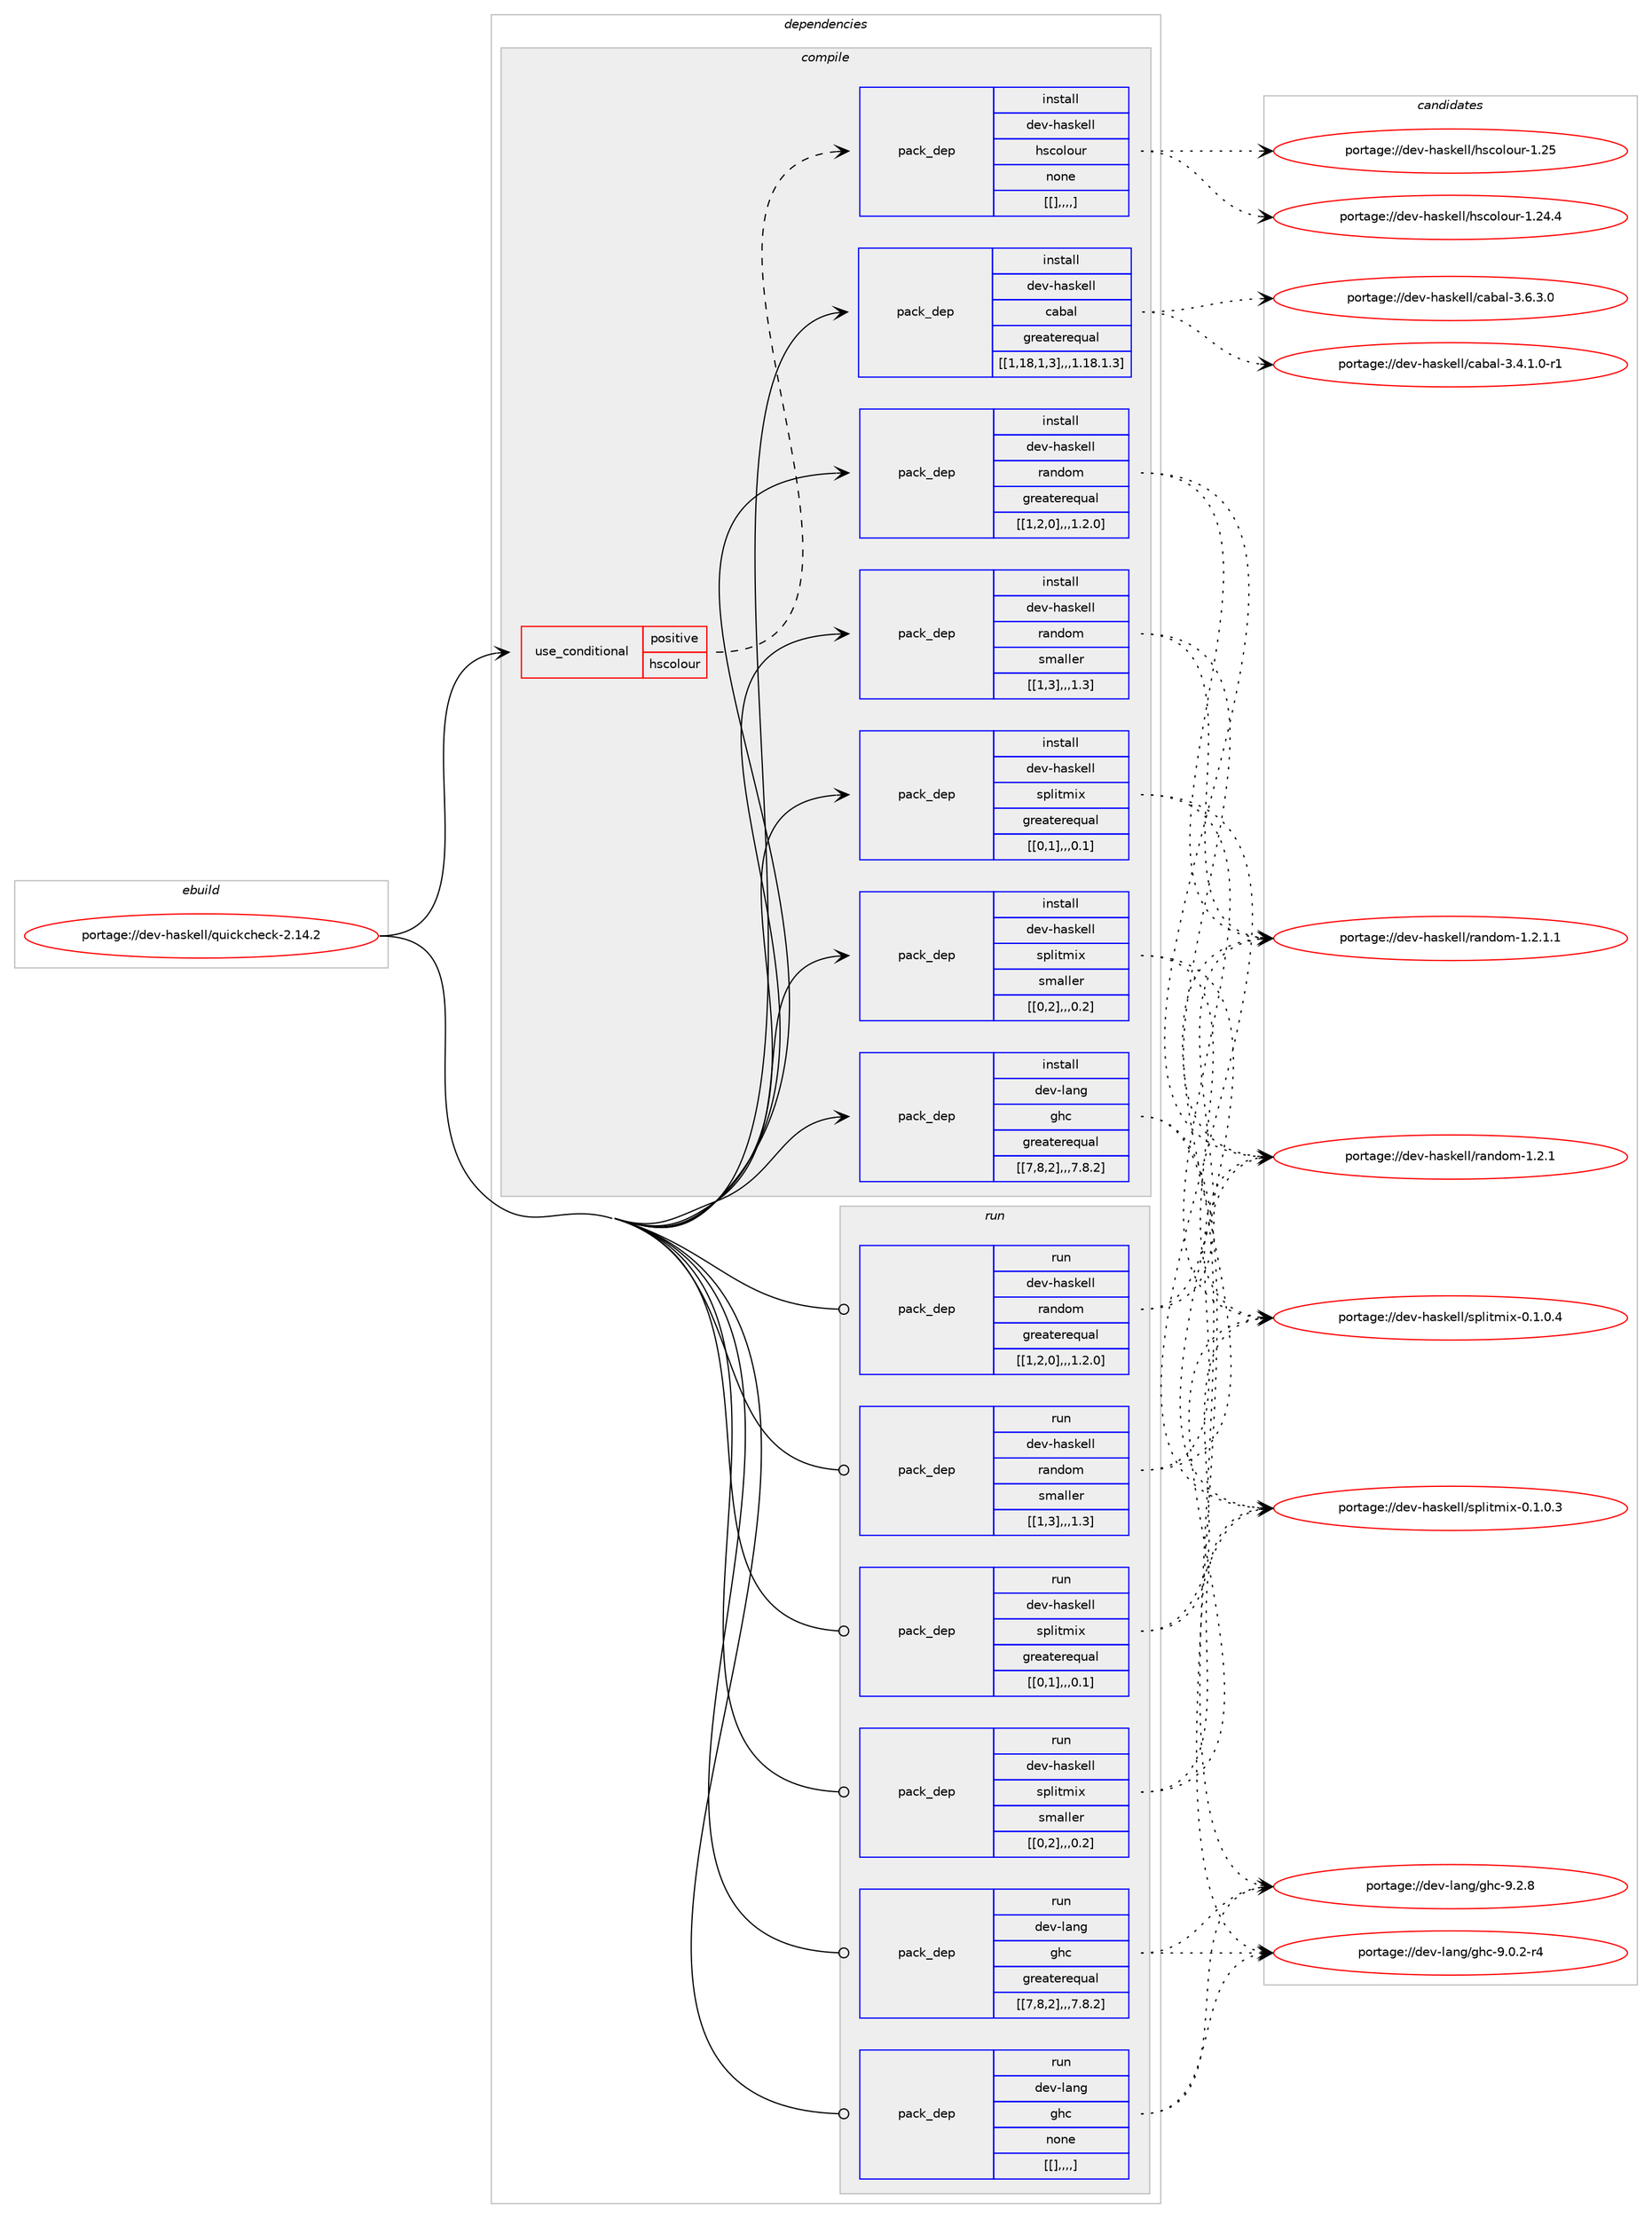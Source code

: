 digraph prolog {

# *************
# Graph options
# *************

newrank=true;
concentrate=true;
compound=true;
graph [rankdir=LR,fontname=Helvetica,fontsize=10,ranksep=1.5];#, ranksep=2.5, nodesep=0.2];
edge  [arrowhead=vee];
node  [fontname=Helvetica,fontsize=10];

# **********
# The ebuild
# **********

subgraph cluster_leftcol {
color=gray;
label=<<i>ebuild</i>>;
id [label="portage://dev-haskell/quickcheck-2.14.2", color=red, width=4, href="../dev-haskell/quickcheck-2.14.2.svg"];
}

# ****************
# The dependencies
# ****************

subgraph cluster_midcol {
color=gray;
label=<<i>dependencies</i>>;
subgraph cluster_compile {
fillcolor="#eeeeee";
style=filled;
label=<<i>compile</i>>;
subgraph cond21292 {
dependency86895 [label=<<TABLE BORDER="0" CELLBORDER="1" CELLSPACING="0" CELLPADDING="4"><TR><TD ROWSPAN="3" CELLPADDING="10">use_conditional</TD></TR><TR><TD>positive</TD></TR><TR><TD>hscolour</TD></TR></TABLE>>, shape=none, color=red];
subgraph pack64596 {
dependency86896 [label=<<TABLE BORDER="0" CELLBORDER="1" CELLSPACING="0" CELLPADDING="4" WIDTH="220"><TR><TD ROWSPAN="6" CELLPADDING="30">pack_dep</TD></TR><TR><TD WIDTH="110">install</TD></TR><TR><TD>dev-haskell</TD></TR><TR><TD>hscolour</TD></TR><TR><TD>none</TD></TR><TR><TD>[[],,,,]</TD></TR></TABLE>>, shape=none, color=blue];
}
dependency86895:e -> dependency86896:w [weight=20,style="dashed",arrowhead="vee"];
}
id:e -> dependency86895:w [weight=20,style="solid",arrowhead="vee"];
subgraph pack64597 {
dependency86897 [label=<<TABLE BORDER="0" CELLBORDER="1" CELLSPACING="0" CELLPADDING="4" WIDTH="220"><TR><TD ROWSPAN="6" CELLPADDING="30">pack_dep</TD></TR><TR><TD WIDTH="110">install</TD></TR><TR><TD>dev-haskell</TD></TR><TR><TD>cabal</TD></TR><TR><TD>greaterequal</TD></TR><TR><TD>[[1,18,1,3],,,1.18.1.3]</TD></TR></TABLE>>, shape=none, color=blue];
}
id:e -> dependency86897:w [weight=20,style="solid",arrowhead="vee"];
subgraph pack64598 {
dependency86898 [label=<<TABLE BORDER="0" CELLBORDER="1" CELLSPACING="0" CELLPADDING="4" WIDTH="220"><TR><TD ROWSPAN="6" CELLPADDING="30">pack_dep</TD></TR><TR><TD WIDTH="110">install</TD></TR><TR><TD>dev-haskell</TD></TR><TR><TD>random</TD></TR><TR><TD>greaterequal</TD></TR><TR><TD>[[1,2,0],,,1.2.0]</TD></TR></TABLE>>, shape=none, color=blue];
}
id:e -> dependency86898:w [weight=20,style="solid",arrowhead="vee"];
subgraph pack64599 {
dependency86899 [label=<<TABLE BORDER="0" CELLBORDER="1" CELLSPACING="0" CELLPADDING="4" WIDTH="220"><TR><TD ROWSPAN="6" CELLPADDING="30">pack_dep</TD></TR><TR><TD WIDTH="110">install</TD></TR><TR><TD>dev-haskell</TD></TR><TR><TD>random</TD></TR><TR><TD>smaller</TD></TR><TR><TD>[[1,3],,,1.3]</TD></TR></TABLE>>, shape=none, color=blue];
}
id:e -> dependency86899:w [weight=20,style="solid",arrowhead="vee"];
subgraph pack64600 {
dependency86900 [label=<<TABLE BORDER="0" CELLBORDER="1" CELLSPACING="0" CELLPADDING="4" WIDTH="220"><TR><TD ROWSPAN="6" CELLPADDING="30">pack_dep</TD></TR><TR><TD WIDTH="110">install</TD></TR><TR><TD>dev-haskell</TD></TR><TR><TD>splitmix</TD></TR><TR><TD>greaterequal</TD></TR><TR><TD>[[0,1],,,0.1]</TD></TR></TABLE>>, shape=none, color=blue];
}
id:e -> dependency86900:w [weight=20,style="solid",arrowhead="vee"];
subgraph pack64601 {
dependency86901 [label=<<TABLE BORDER="0" CELLBORDER="1" CELLSPACING="0" CELLPADDING="4" WIDTH="220"><TR><TD ROWSPAN="6" CELLPADDING="30">pack_dep</TD></TR><TR><TD WIDTH="110">install</TD></TR><TR><TD>dev-haskell</TD></TR><TR><TD>splitmix</TD></TR><TR><TD>smaller</TD></TR><TR><TD>[[0,2],,,0.2]</TD></TR></TABLE>>, shape=none, color=blue];
}
id:e -> dependency86901:w [weight=20,style="solid",arrowhead="vee"];
subgraph pack64602 {
dependency86902 [label=<<TABLE BORDER="0" CELLBORDER="1" CELLSPACING="0" CELLPADDING="4" WIDTH="220"><TR><TD ROWSPAN="6" CELLPADDING="30">pack_dep</TD></TR><TR><TD WIDTH="110">install</TD></TR><TR><TD>dev-lang</TD></TR><TR><TD>ghc</TD></TR><TR><TD>greaterequal</TD></TR><TR><TD>[[7,8,2],,,7.8.2]</TD></TR></TABLE>>, shape=none, color=blue];
}
id:e -> dependency86902:w [weight=20,style="solid",arrowhead="vee"];
}
subgraph cluster_compileandrun {
fillcolor="#eeeeee";
style=filled;
label=<<i>compile and run</i>>;
}
subgraph cluster_run {
fillcolor="#eeeeee";
style=filled;
label=<<i>run</i>>;
subgraph pack64603 {
dependency86903 [label=<<TABLE BORDER="0" CELLBORDER="1" CELLSPACING="0" CELLPADDING="4" WIDTH="220"><TR><TD ROWSPAN="6" CELLPADDING="30">pack_dep</TD></TR><TR><TD WIDTH="110">run</TD></TR><TR><TD>dev-haskell</TD></TR><TR><TD>random</TD></TR><TR><TD>greaterequal</TD></TR><TR><TD>[[1,2,0],,,1.2.0]</TD></TR></TABLE>>, shape=none, color=blue];
}
id:e -> dependency86903:w [weight=20,style="solid",arrowhead="odot"];
subgraph pack64604 {
dependency86904 [label=<<TABLE BORDER="0" CELLBORDER="1" CELLSPACING="0" CELLPADDING="4" WIDTH="220"><TR><TD ROWSPAN="6" CELLPADDING="30">pack_dep</TD></TR><TR><TD WIDTH="110">run</TD></TR><TR><TD>dev-haskell</TD></TR><TR><TD>random</TD></TR><TR><TD>smaller</TD></TR><TR><TD>[[1,3],,,1.3]</TD></TR></TABLE>>, shape=none, color=blue];
}
id:e -> dependency86904:w [weight=20,style="solid",arrowhead="odot"];
subgraph pack64605 {
dependency86905 [label=<<TABLE BORDER="0" CELLBORDER="1" CELLSPACING="0" CELLPADDING="4" WIDTH="220"><TR><TD ROWSPAN="6" CELLPADDING="30">pack_dep</TD></TR><TR><TD WIDTH="110">run</TD></TR><TR><TD>dev-haskell</TD></TR><TR><TD>splitmix</TD></TR><TR><TD>greaterequal</TD></TR><TR><TD>[[0,1],,,0.1]</TD></TR></TABLE>>, shape=none, color=blue];
}
id:e -> dependency86905:w [weight=20,style="solid",arrowhead="odot"];
subgraph pack64606 {
dependency86906 [label=<<TABLE BORDER="0" CELLBORDER="1" CELLSPACING="0" CELLPADDING="4" WIDTH="220"><TR><TD ROWSPAN="6" CELLPADDING="30">pack_dep</TD></TR><TR><TD WIDTH="110">run</TD></TR><TR><TD>dev-haskell</TD></TR><TR><TD>splitmix</TD></TR><TR><TD>smaller</TD></TR><TR><TD>[[0,2],,,0.2]</TD></TR></TABLE>>, shape=none, color=blue];
}
id:e -> dependency86906:w [weight=20,style="solid",arrowhead="odot"];
subgraph pack64607 {
dependency86907 [label=<<TABLE BORDER="0" CELLBORDER="1" CELLSPACING="0" CELLPADDING="4" WIDTH="220"><TR><TD ROWSPAN="6" CELLPADDING="30">pack_dep</TD></TR><TR><TD WIDTH="110">run</TD></TR><TR><TD>dev-lang</TD></TR><TR><TD>ghc</TD></TR><TR><TD>greaterequal</TD></TR><TR><TD>[[7,8,2],,,7.8.2]</TD></TR></TABLE>>, shape=none, color=blue];
}
id:e -> dependency86907:w [weight=20,style="solid",arrowhead="odot"];
subgraph pack64608 {
dependency86908 [label=<<TABLE BORDER="0" CELLBORDER="1" CELLSPACING="0" CELLPADDING="4" WIDTH="220"><TR><TD ROWSPAN="6" CELLPADDING="30">pack_dep</TD></TR><TR><TD WIDTH="110">run</TD></TR><TR><TD>dev-lang</TD></TR><TR><TD>ghc</TD></TR><TR><TD>none</TD></TR><TR><TD>[[],,,,]</TD></TR></TABLE>>, shape=none, color=blue];
}
id:e -> dependency86908:w [weight=20,style="solid",arrowhead="odot"];
}
}

# **************
# The candidates
# **************

subgraph cluster_choices {
rank=same;
color=gray;
label=<<i>candidates</i>>;

subgraph choice64596 {
color=black;
nodesep=1;
choice100101118451049711510710110810847104115991111081111171144549465053 [label="portage://dev-haskell/hscolour-1.25", color=red, width=4,href="../dev-haskell/hscolour-1.25.svg"];
choice1001011184510497115107101108108471041159911110811111711445494650524652 [label="portage://dev-haskell/hscolour-1.24.4", color=red, width=4,href="../dev-haskell/hscolour-1.24.4.svg"];
dependency86896:e -> choice100101118451049711510710110810847104115991111081111171144549465053:w [style=dotted,weight="100"];
dependency86896:e -> choice1001011184510497115107101108108471041159911110811111711445494650524652:w [style=dotted,weight="100"];
}
subgraph choice64597 {
color=black;
nodesep=1;
choice100101118451049711510710110810847999798971084551465446514648 [label="portage://dev-haskell/cabal-3.6.3.0", color=red, width=4,href="../dev-haskell/cabal-3.6.3.0.svg"];
choice1001011184510497115107101108108479997989710845514652464946484511449 [label="portage://dev-haskell/cabal-3.4.1.0-r1", color=red, width=4,href="../dev-haskell/cabal-3.4.1.0-r1.svg"];
dependency86897:e -> choice100101118451049711510710110810847999798971084551465446514648:w [style=dotted,weight="100"];
dependency86897:e -> choice1001011184510497115107101108108479997989710845514652464946484511449:w [style=dotted,weight="100"];
}
subgraph choice64598 {
color=black;
nodesep=1;
choice100101118451049711510710110810847114971101001111094549465046494649 [label="portage://dev-haskell/random-1.2.1.1", color=red, width=4,href="../dev-haskell/random-1.2.1.1.svg"];
choice10010111845104971151071011081084711497110100111109454946504649 [label="portage://dev-haskell/random-1.2.1", color=red, width=4,href="../dev-haskell/random-1.2.1.svg"];
dependency86898:e -> choice100101118451049711510710110810847114971101001111094549465046494649:w [style=dotted,weight="100"];
dependency86898:e -> choice10010111845104971151071011081084711497110100111109454946504649:w [style=dotted,weight="100"];
}
subgraph choice64599 {
color=black;
nodesep=1;
choice100101118451049711510710110810847114971101001111094549465046494649 [label="portage://dev-haskell/random-1.2.1.1", color=red, width=4,href="../dev-haskell/random-1.2.1.1.svg"];
choice10010111845104971151071011081084711497110100111109454946504649 [label="portage://dev-haskell/random-1.2.1", color=red, width=4,href="../dev-haskell/random-1.2.1.svg"];
dependency86899:e -> choice100101118451049711510710110810847114971101001111094549465046494649:w [style=dotted,weight="100"];
dependency86899:e -> choice10010111845104971151071011081084711497110100111109454946504649:w [style=dotted,weight="100"];
}
subgraph choice64600 {
color=black;
nodesep=1;
choice1001011184510497115107101108108471151121081051161091051204548464946484652 [label="portage://dev-haskell/splitmix-0.1.0.4", color=red, width=4,href="../dev-haskell/splitmix-0.1.0.4.svg"];
choice1001011184510497115107101108108471151121081051161091051204548464946484651 [label="portage://dev-haskell/splitmix-0.1.0.3", color=red, width=4,href="../dev-haskell/splitmix-0.1.0.3.svg"];
dependency86900:e -> choice1001011184510497115107101108108471151121081051161091051204548464946484652:w [style=dotted,weight="100"];
dependency86900:e -> choice1001011184510497115107101108108471151121081051161091051204548464946484651:w [style=dotted,weight="100"];
}
subgraph choice64601 {
color=black;
nodesep=1;
choice1001011184510497115107101108108471151121081051161091051204548464946484652 [label="portage://dev-haskell/splitmix-0.1.0.4", color=red, width=4,href="../dev-haskell/splitmix-0.1.0.4.svg"];
choice1001011184510497115107101108108471151121081051161091051204548464946484651 [label="portage://dev-haskell/splitmix-0.1.0.3", color=red, width=4,href="../dev-haskell/splitmix-0.1.0.3.svg"];
dependency86901:e -> choice1001011184510497115107101108108471151121081051161091051204548464946484652:w [style=dotted,weight="100"];
dependency86901:e -> choice1001011184510497115107101108108471151121081051161091051204548464946484651:w [style=dotted,weight="100"];
}
subgraph choice64602 {
color=black;
nodesep=1;
choice10010111845108971101034710310499455746504656 [label="portage://dev-lang/ghc-9.2.8", color=red, width=4,href="../dev-lang/ghc-9.2.8.svg"];
choice100101118451089711010347103104994557464846504511452 [label="portage://dev-lang/ghc-9.0.2-r4", color=red, width=4,href="../dev-lang/ghc-9.0.2-r4.svg"];
dependency86902:e -> choice10010111845108971101034710310499455746504656:w [style=dotted,weight="100"];
dependency86902:e -> choice100101118451089711010347103104994557464846504511452:w [style=dotted,weight="100"];
}
subgraph choice64603 {
color=black;
nodesep=1;
choice100101118451049711510710110810847114971101001111094549465046494649 [label="portage://dev-haskell/random-1.2.1.1", color=red, width=4,href="../dev-haskell/random-1.2.1.1.svg"];
choice10010111845104971151071011081084711497110100111109454946504649 [label="portage://dev-haskell/random-1.2.1", color=red, width=4,href="../dev-haskell/random-1.2.1.svg"];
dependency86903:e -> choice100101118451049711510710110810847114971101001111094549465046494649:w [style=dotted,weight="100"];
dependency86903:e -> choice10010111845104971151071011081084711497110100111109454946504649:w [style=dotted,weight="100"];
}
subgraph choice64604 {
color=black;
nodesep=1;
choice100101118451049711510710110810847114971101001111094549465046494649 [label="portage://dev-haskell/random-1.2.1.1", color=red, width=4,href="../dev-haskell/random-1.2.1.1.svg"];
choice10010111845104971151071011081084711497110100111109454946504649 [label="portage://dev-haskell/random-1.2.1", color=red, width=4,href="../dev-haskell/random-1.2.1.svg"];
dependency86904:e -> choice100101118451049711510710110810847114971101001111094549465046494649:w [style=dotted,weight="100"];
dependency86904:e -> choice10010111845104971151071011081084711497110100111109454946504649:w [style=dotted,weight="100"];
}
subgraph choice64605 {
color=black;
nodesep=1;
choice1001011184510497115107101108108471151121081051161091051204548464946484652 [label="portage://dev-haskell/splitmix-0.1.0.4", color=red, width=4,href="../dev-haskell/splitmix-0.1.0.4.svg"];
choice1001011184510497115107101108108471151121081051161091051204548464946484651 [label="portage://dev-haskell/splitmix-0.1.0.3", color=red, width=4,href="../dev-haskell/splitmix-0.1.0.3.svg"];
dependency86905:e -> choice1001011184510497115107101108108471151121081051161091051204548464946484652:w [style=dotted,weight="100"];
dependency86905:e -> choice1001011184510497115107101108108471151121081051161091051204548464946484651:w [style=dotted,weight="100"];
}
subgraph choice64606 {
color=black;
nodesep=1;
choice1001011184510497115107101108108471151121081051161091051204548464946484652 [label="portage://dev-haskell/splitmix-0.1.0.4", color=red, width=4,href="../dev-haskell/splitmix-0.1.0.4.svg"];
choice1001011184510497115107101108108471151121081051161091051204548464946484651 [label="portage://dev-haskell/splitmix-0.1.0.3", color=red, width=4,href="../dev-haskell/splitmix-0.1.0.3.svg"];
dependency86906:e -> choice1001011184510497115107101108108471151121081051161091051204548464946484652:w [style=dotted,weight="100"];
dependency86906:e -> choice1001011184510497115107101108108471151121081051161091051204548464946484651:w [style=dotted,weight="100"];
}
subgraph choice64607 {
color=black;
nodesep=1;
choice10010111845108971101034710310499455746504656 [label="portage://dev-lang/ghc-9.2.8", color=red, width=4,href="../dev-lang/ghc-9.2.8.svg"];
choice100101118451089711010347103104994557464846504511452 [label="portage://dev-lang/ghc-9.0.2-r4", color=red, width=4,href="../dev-lang/ghc-9.0.2-r4.svg"];
dependency86907:e -> choice10010111845108971101034710310499455746504656:w [style=dotted,weight="100"];
dependency86907:e -> choice100101118451089711010347103104994557464846504511452:w [style=dotted,weight="100"];
}
subgraph choice64608 {
color=black;
nodesep=1;
choice10010111845108971101034710310499455746504656 [label="portage://dev-lang/ghc-9.2.8", color=red, width=4,href="../dev-lang/ghc-9.2.8.svg"];
choice100101118451089711010347103104994557464846504511452 [label="portage://dev-lang/ghc-9.0.2-r4", color=red, width=4,href="../dev-lang/ghc-9.0.2-r4.svg"];
dependency86908:e -> choice10010111845108971101034710310499455746504656:w [style=dotted,weight="100"];
dependency86908:e -> choice100101118451089711010347103104994557464846504511452:w [style=dotted,weight="100"];
}
}

}
